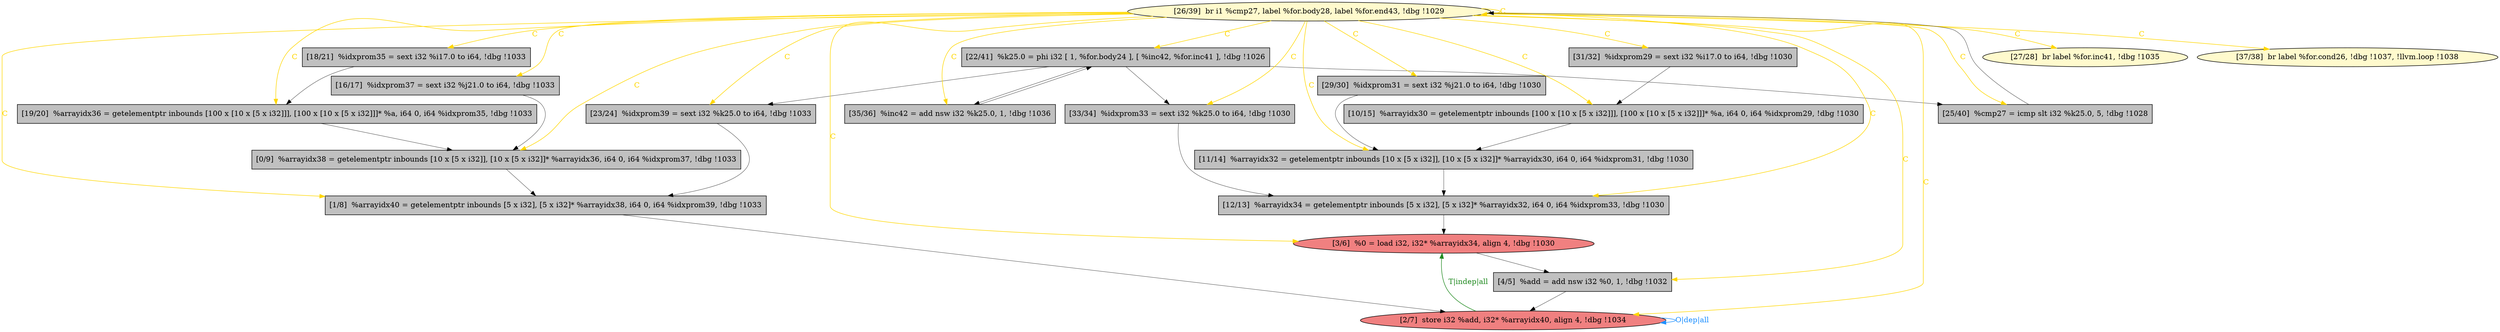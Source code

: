 
digraph G {


node690 [fillcolor=grey,label="[29/30]  %idxprom31 = sext i32 %j21.0 to i64, !dbg !1030",shape=rectangle,style=filled ]
node672 [fillcolor=grey,label="[16/17]  %idxprom37 = sext i32 %j21.0 to i64, !dbg !1033",shape=rectangle,style=filled ]
node686 [fillcolor=grey,label="[19/20]  %arrayidx36 = getelementptr inbounds [100 x [10 x [5 x i32]]], [100 x [10 x [5 x i32]]]* %a, i64 0, i64 %idxprom35, !dbg !1033",shape=rectangle,style=filled ]
node674 [fillcolor=lightcoral,label="[2/7]  store i32 %add, i32* %arrayidx40, align 4, !dbg !1034",shape=ellipse,style=filled ]
node683 [fillcolor=grey,label="[31/32]  %idxprom29 = sext i32 %i17.0 to i64, !dbg !1030",shape=rectangle,style=filled ]
node670 [fillcolor=grey,label="[0/9]  %arrayidx38 = getelementptr inbounds [10 x [5 x i32]], [10 x [5 x i32]]* %arrayidx36, i64 0, i64 %idxprom37, !dbg !1033",shape=rectangle,style=filled ]
node688 [fillcolor=lightcoral,label="[3/6]  %0 = load i32, i32* %arrayidx34, align 4, !dbg !1030",shape=ellipse,style=filled ]
node675 [fillcolor=grey,label="[22/41]  %k25.0 = phi i32 [ 1, %for.body24 ], [ %inc42, %for.inc41 ], !dbg !1026",shape=rectangle,style=filled ]
node673 [fillcolor=grey,label="[18/21]  %idxprom35 = sext i32 %i17.0 to i64, !dbg !1033",shape=rectangle,style=filled ]
node678 [fillcolor=grey,label="[11/14]  %arrayidx32 = getelementptr inbounds [10 x [5 x i32]], [10 x [5 x i32]]* %arrayidx30, i64 0, i64 %idxprom31, !dbg !1030",shape=rectangle,style=filled ]
node671 [fillcolor=grey,label="[10/15]  %arrayidx30 = getelementptr inbounds [100 x [10 x [5 x i32]]], [100 x [10 x [5 x i32]]]* %a, i64 0, i64 %idxprom29, !dbg !1030",shape=rectangle,style=filled ]
node676 [fillcolor=grey,label="[12/13]  %arrayidx34 = getelementptr inbounds [5 x i32], [5 x i32]* %arrayidx32, i64 0, i64 %idxprom33, !dbg !1030",shape=rectangle,style=filled ]
node682 [fillcolor=lemonchiffon,label="[27/28]  br label %for.inc41, !dbg !1035",shape=ellipse,style=filled ]
node687 [fillcolor=grey,label="[33/34]  %idxprom33 = sext i32 %k25.0 to i64, !dbg !1030",shape=rectangle,style=filled ]
node677 [fillcolor=grey,label="[1/8]  %arrayidx40 = getelementptr inbounds [5 x i32], [5 x i32]* %arrayidx38, i64 0, i64 %idxprom39, !dbg !1033",shape=rectangle,style=filled ]
node681 [fillcolor=lemonchiffon,label="[37/38]  br label %for.cond26, !dbg !1037, !llvm.loop !1038",shape=ellipse,style=filled ]
node679 [fillcolor=grey,label="[4/5]  %add = add nsw i32 %0, 1, !dbg !1032",shape=rectangle,style=filled ]
node680 [fillcolor=lemonchiffon,label="[26/39]  br i1 %cmp27, label %for.body28, label %for.end43, !dbg !1029",shape=ellipse,style=filled ]
node689 [fillcolor=grey,label="[23/24]  %idxprom39 = sext i32 %k25.0 to i64, !dbg !1033",shape=rectangle,style=filled ]
node684 [fillcolor=grey,label="[35/36]  %inc42 = add nsw i32 %k25.0, 1, !dbg !1036",shape=rectangle,style=filled ]
node685 [fillcolor=grey,label="[25/40]  %cmp27 = icmp slt i32 %k25.0, 5, !dbg !1028",shape=rectangle,style=filled ]

node680->node670 [style=solid,color=gold,label="C",penwidth=1.0,fontcolor=gold ]
node680->node673 [style=solid,color=gold,label="C",penwidth=1.0,fontcolor=gold ]
node680->node679 [style=solid,color=gold,label="C",penwidth=1.0,fontcolor=gold ]
node680->node688 [style=solid,color=gold,label="C",penwidth=1.0,fontcolor=gold ]
node680->node681 [style=solid,color=gold,label="C",penwidth=1.0,fontcolor=gold ]
node680->node671 [style=solid,color=gold,label="C",penwidth=1.0,fontcolor=gold ]
node685->node680 [style=solid,color=black,label="",penwidth=0.5,fontcolor=black ]
node680->node674 [style=solid,color=gold,label="C",penwidth=1.0,fontcolor=gold ]
node675->node687 [style=solid,color=black,label="",penwidth=0.5,fontcolor=black ]
node680->node690 [style=solid,color=gold,label="C",penwidth=1.0,fontcolor=gold ]
node677->node674 [style=solid,color=black,label="",penwidth=0.5,fontcolor=black ]
node678->node676 [style=solid,color=black,label="",penwidth=0.5,fontcolor=black ]
node676->node688 [style=solid,color=black,label="",penwidth=0.5,fontcolor=black ]
node674->node674 [style=solid,color=dodgerblue,label="O|dep|all",penwidth=1.0,fontcolor=dodgerblue ]
node680->node677 [style=solid,color=gold,label="C",penwidth=1.0,fontcolor=gold ]
node680->node685 [style=solid,color=gold,label="C",penwidth=1.0,fontcolor=gold ]
node670->node677 [style=solid,color=black,label="",penwidth=0.5,fontcolor=black ]
node680->node680 [style=solid,color=gold,label="C",penwidth=1.0,fontcolor=gold ]
node683->node671 [style=solid,color=black,label="",penwidth=0.5,fontcolor=black ]
node680->node687 [style=solid,color=gold,label="C",penwidth=1.0,fontcolor=gold ]
node680->node682 [style=solid,color=gold,label="C",penwidth=1.0,fontcolor=gold ]
node679->node674 [style=solid,color=black,label="",penwidth=0.5,fontcolor=black ]
node688->node679 [style=solid,color=black,label="",penwidth=0.5,fontcolor=black ]
node674->node688 [style=solid,color=forestgreen,label="T|indep|all",penwidth=1.0,fontcolor=forestgreen ]
node689->node677 [style=solid,color=black,label="",penwidth=0.5,fontcolor=black ]
node680->node683 [style=solid,color=gold,label="C",penwidth=1.0,fontcolor=gold ]
node680->node689 [style=solid,color=gold,label="C",penwidth=1.0,fontcolor=gold ]
node686->node670 [style=solid,color=black,label="",penwidth=0.5,fontcolor=black ]
node680->node678 [style=solid,color=gold,label="C",penwidth=1.0,fontcolor=gold ]
node675->node684 [style=solid,color=black,label="",penwidth=0.5,fontcolor=black ]
node680->node686 [style=solid,color=gold,label="C",penwidth=1.0,fontcolor=gold ]
node672->node670 [style=solid,color=black,label="",penwidth=0.5,fontcolor=black ]
node680->node684 [style=solid,color=gold,label="C",penwidth=1.0,fontcolor=gold ]
node680->node676 [style=solid,color=gold,label="C",penwidth=1.0,fontcolor=gold ]
node690->node678 [style=solid,color=black,label="",penwidth=0.5,fontcolor=black ]
node671->node678 [style=solid,color=black,label="",penwidth=0.5,fontcolor=black ]
node675->node689 [style=solid,color=black,label="",penwidth=0.5,fontcolor=black ]
node675->node685 [style=solid,color=black,label="",penwidth=0.5,fontcolor=black ]
node680->node672 [style=solid,color=gold,label="C",penwidth=1.0,fontcolor=gold ]
node680->node675 [style=solid,color=gold,label="C",penwidth=1.0,fontcolor=gold ]
node684->node675 [style=solid,color=black,label="",penwidth=0.5,fontcolor=black ]
node673->node686 [style=solid,color=black,label="",penwidth=0.5,fontcolor=black ]
node687->node676 [style=solid,color=black,label="",penwidth=0.5,fontcolor=black ]


}

